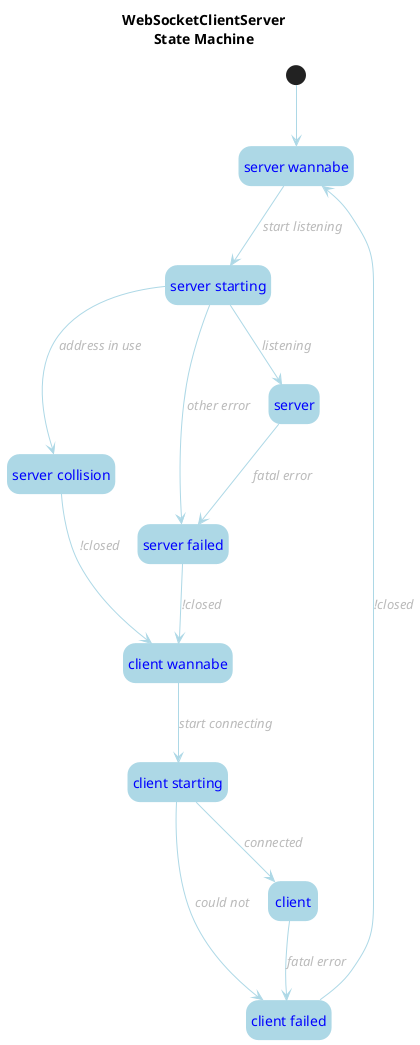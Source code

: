 @startuml
hide empty description
skinparam ArrowFontColor #bbb
skinparam ArrowFontStyle italic
skinparam ArrowColor lightblue
skinparam StateFontColor blue
skinparam StateBackgroundColor lightblue
skinparam StateBorderColor none
title "WebSocketClientServer\nState Machine"
state "server wannabe" as server_wannabe
state "server starting" as server_starting
state "server collision" as server_collision
state "server failed" as server_failed
state "client wannabe" as client_wannabe
state "client starting" as client_starting
state "client failed" as client_failed
[*] --> server_wannabe
server_wannabe --> server_starting: start listening
server_starting --> server_collision: address in use
server_starting --> server: listening
server_starting --> server_failed: other error
server_collision --> client_wannabe: !closed
server --> server_failed: fatal error
server_failed --> client_wannabe: !closed
client_wannabe --> client_starting: start connecting
client_starting --> client: connected
client_starting --> client_failed: could not
client --> client_failed: fatal error
client_failed --> server_wannabe: !closed
@enduml
